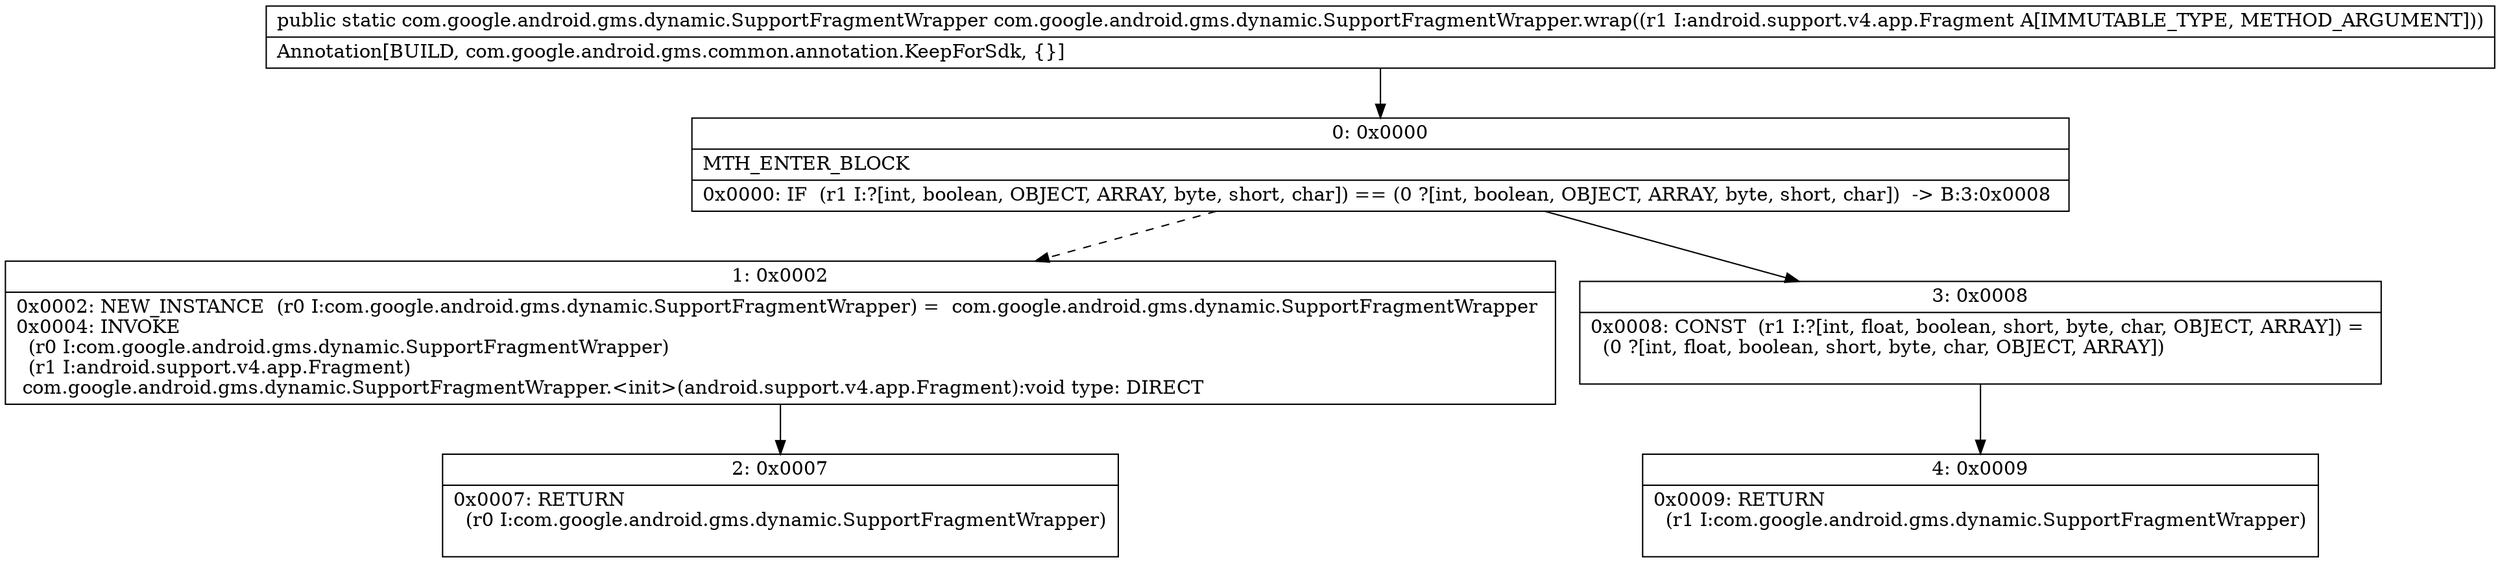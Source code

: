 digraph "CFG forcom.google.android.gms.dynamic.SupportFragmentWrapper.wrap(Landroid\/support\/v4\/app\/Fragment;)Lcom\/google\/android\/gms\/dynamic\/SupportFragmentWrapper;" {
Node_0 [shape=record,label="{0\:\ 0x0000|MTH_ENTER_BLOCK\l|0x0000: IF  (r1 I:?[int, boolean, OBJECT, ARRAY, byte, short, char]) == (0 ?[int, boolean, OBJECT, ARRAY, byte, short, char])  \-\> B:3:0x0008 \l}"];
Node_1 [shape=record,label="{1\:\ 0x0002|0x0002: NEW_INSTANCE  (r0 I:com.google.android.gms.dynamic.SupportFragmentWrapper) =  com.google.android.gms.dynamic.SupportFragmentWrapper \l0x0004: INVOKE  \l  (r0 I:com.google.android.gms.dynamic.SupportFragmentWrapper)\l  (r1 I:android.support.v4.app.Fragment)\l com.google.android.gms.dynamic.SupportFragmentWrapper.\<init\>(android.support.v4.app.Fragment):void type: DIRECT \l}"];
Node_2 [shape=record,label="{2\:\ 0x0007|0x0007: RETURN  \l  (r0 I:com.google.android.gms.dynamic.SupportFragmentWrapper)\l \l}"];
Node_3 [shape=record,label="{3\:\ 0x0008|0x0008: CONST  (r1 I:?[int, float, boolean, short, byte, char, OBJECT, ARRAY]) = \l  (0 ?[int, float, boolean, short, byte, char, OBJECT, ARRAY])\l \l}"];
Node_4 [shape=record,label="{4\:\ 0x0009|0x0009: RETURN  \l  (r1 I:com.google.android.gms.dynamic.SupportFragmentWrapper)\l \l}"];
MethodNode[shape=record,label="{public static com.google.android.gms.dynamic.SupportFragmentWrapper com.google.android.gms.dynamic.SupportFragmentWrapper.wrap((r1 I:android.support.v4.app.Fragment A[IMMUTABLE_TYPE, METHOD_ARGUMENT]))  | Annotation[BUILD, com.google.android.gms.common.annotation.KeepForSdk, \{\}]\l}"];
MethodNode -> Node_0;
Node_0 -> Node_1[style=dashed];
Node_0 -> Node_3;
Node_1 -> Node_2;
Node_3 -> Node_4;
}


